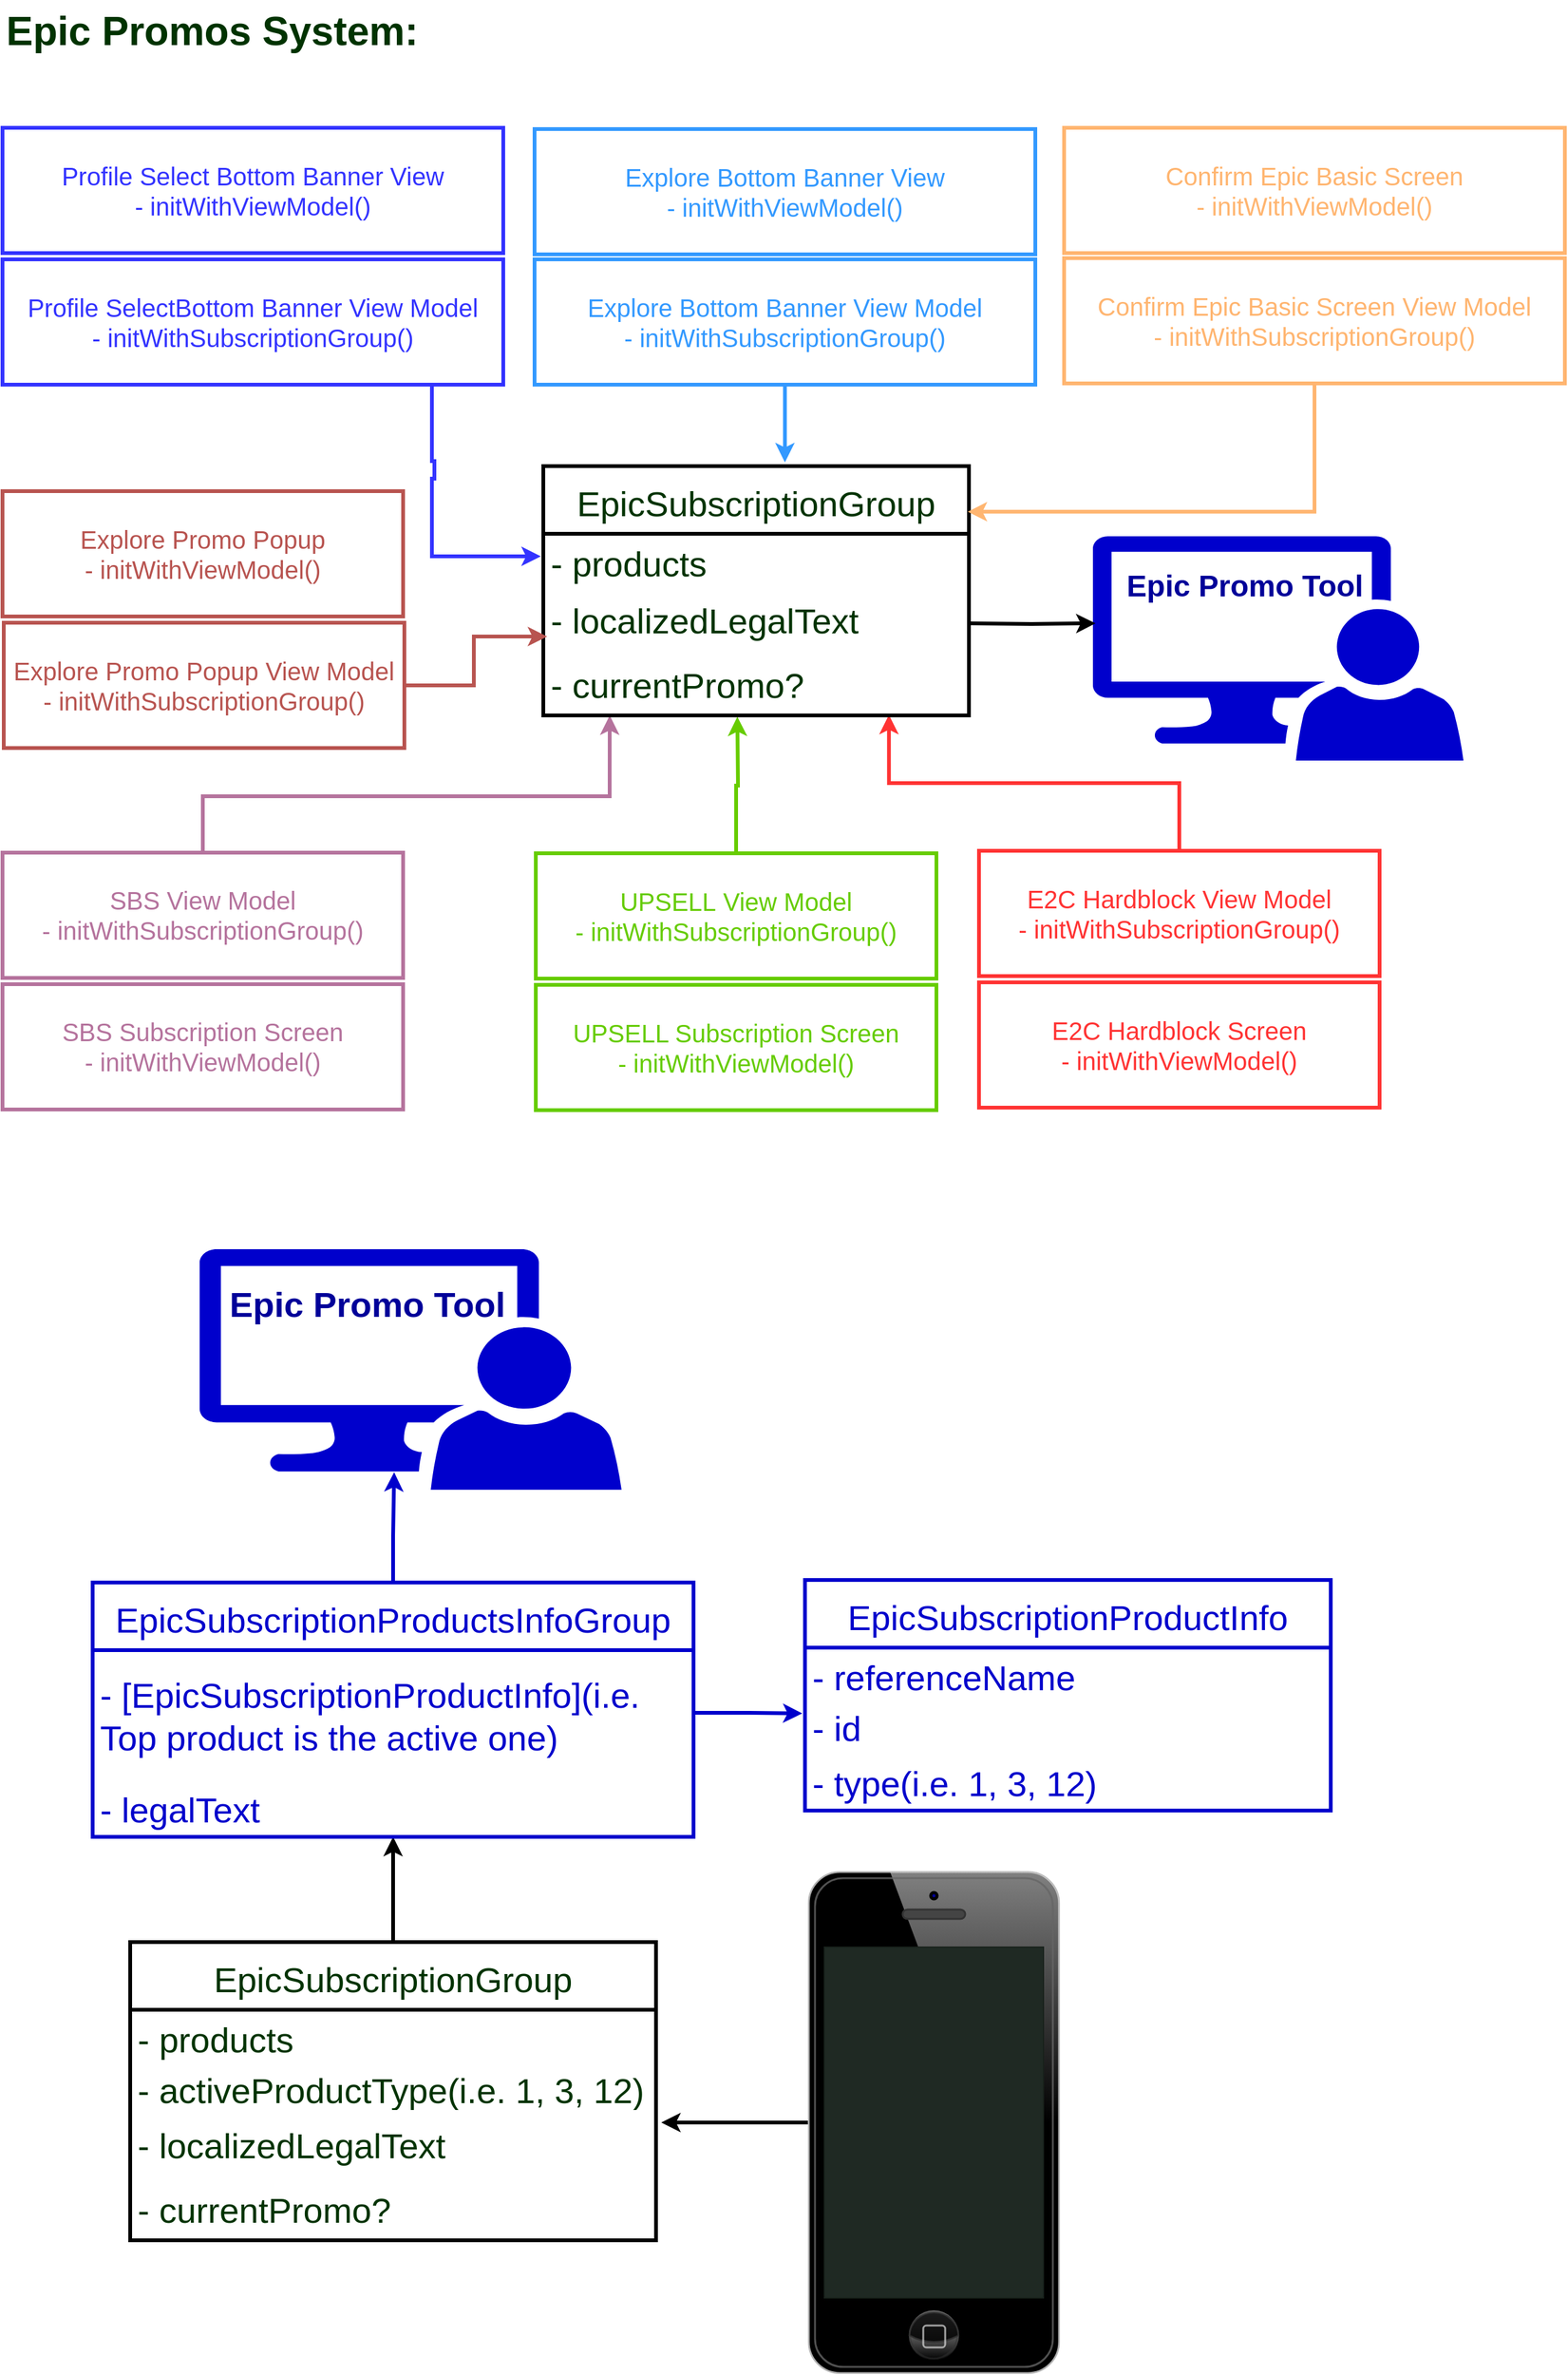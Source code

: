 <mxfile version="20.2.3" type="device"><diagram id="RHxJPSbuV6qexqlm0edb" name="Page-1"><mxGraphModel dx="1186" dy="599" grid="0" gridSize="10" guides="1" tooltips="1" connect="1" arrows="1" fold="1" page="1" pageScale="1" pageWidth="1400" pageHeight="2400" background="none" math="0" shadow="0"><root><mxCell id="0"/><mxCell id="1" parent="0"/><mxCell id="TrNGdBd6hg_rH0KwmXwy-1" value="&lt;font color=&quot;#3333ff&quot; style=&quot;font-size: 20px;&quot;&gt;Profile Select Bottom Banner View&lt;br&gt;- initWithViewModel()&lt;br&gt;&lt;/font&gt;" style="rounded=0;whiteSpace=wrap;html=1;fillColor=#FFFFFF;strokeColor=#3333FF;strokeWidth=3;" parent="1" vertex="1"><mxGeometry x="120" y="176" width="400" height="100" as="geometry"/></mxCell><mxCell id="TrNGdBd6hg_rH0KwmXwy-4" value="&lt;font style=&quot;font-size: 20px;&quot;&gt;SBS Subscription Screen&lt;br&gt;- initWithViewModel()&lt;br&gt;&lt;/font&gt;" style="rounded=0;whiteSpace=wrap;html=1;fillColor=#FFFFFF;strokeColor=#B5739D;fontColor=#B5739D;strokeWidth=3;" parent="1" vertex="1"><mxGeometry x="120" y="859.49" width="320" height="100" as="geometry"/></mxCell><mxCell id="TrNGdBd6hg_rH0KwmXwy-46" style="edgeStyle=orthogonalEdgeStyle;rounded=0;orthogonalLoop=1;jettySize=auto;html=1;fontSize=28;fontColor=#003300;strokeColor=#3333FF;strokeWidth=3;" parent="1" source="TrNGdBd6hg_rH0KwmXwy-6" edge="1"><mxGeometry relative="1" as="geometry"><mxPoint x="550" y="518" as="targetPoint"/><Array as="points"><mxPoint x="463" y="442"/><mxPoint x="465" y="442"/><mxPoint x="465" y="456"/><mxPoint x="463" y="456"/><mxPoint x="463" y="518"/></Array></mxGeometry></mxCell><mxCell id="TrNGdBd6hg_rH0KwmXwy-6" value="&lt;font color=&quot;#3333ff&quot; style=&quot;font-size: 20px;&quot;&gt;Profile Select&lt;/font&gt;&lt;span style=&quot;color: rgb(51, 51, 255); font-size: 20px;&quot;&gt;Bottom Banner&amp;nbsp;&lt;/span&gt;&lt;font color=&quot;#3333ff&quot; style=&quot;font-size: 20px;&quot;&gt;View Model&lt;br&gt;- initWithSubscriptionGroup()&lt;br&gt;&lt;/font&gt;" style="rounded=0;whiteSpace=wrap;html=1;fillColor=#FFFFFF;strokeColor=#3333FF;strokeWidth=3;" parent="1" vertex="1"><mxGeometry x="120" y="281" width="400" height="100" as="geometry"/></mxCell><mxCell id="TrNGdBd6hg_rH0KwmXwy-47" style="edgeStyle=orthogonalEdgeStyle;rounded=0;orthogonalLoop=1;jettySize=auto;html=1;fontSize=28;fontColor=#003300;strokeColor=#B5739D;strokeWidth=3;entryX=0.156;entryY=1.028;entryDx=0;entryDy=0;entryPerimeter=0;" parent="1" source="TrNGdBd6hg_rH0KwmXwy-10" edge="1"><mxGeometry relative="1" as="geometry"><Array as="points"><mxPoint x="280" y="709.49"/><mxPoint x="605" y="709.49"/></Array><mxPoint x="605.04" y="645.002" as="targetPoint"/></mxGeometry></mxCell><mxCell id="TrNGdBd6hg_rH0KwmXwy-10" value="&lt;span style=&quot;font-size: 20px;&quot;&gt;SBS View Model&lt;br&gt;- initWithSubscriptionGroup()&lt;br&gt;&lt;/span&gt;" style="rounded=0;whiteSpace=wrap;html=1;fillColor=#FFFFFF;strokeColor=#B5739D;fontColor=#B5739D;strokeWidth=3;" parent="1" vertex="1"><mxGeometry x="120" y="754.49" width="320" height="100" as="geometry"/></mxCell><mxCell id="TrNGdBd6hg_rH0KwmXwy-12" style="edgeStyle=orthogonalEdgeStyle;rounded=0;orthogonalLoop=1;jettySize=auto;html=1;exitX=0.5;exitY=1;exitDx=0;exitDy=0;" parent="1" source="TrNGdBd6hg_rH0KwmXwy-6" target="TrNGdBd6hg_rH0KwmXwy-6" edge="1"><mxGeometry relative="1" as="geometry"/></mxCell><mxCell id="TrNGdBd6hg_rH0KwmXwy-13" value="&lt;font style=&quot;font-size: 20px;&quot;&gt;Explore Bottom Banner View&lt;br&gt;- initWithViewModel()&lt;br&gt;&lt;/font&gt;" style="rounded=0;whiteSpace=wrap;html=1;fillColor=#FFFFFF;strokeColor=#3399FF;strokeWidth=3;fontColor=#3399FF;" parent="1" vertex="1"><mxGeometry x="545" y="177" width="400" height="100" as="geometry"/></mxCell><mxCell id="TrNGdBd6hg_rH0KwmXwy-45" style="edgeStyle=orthogonalEdgeStyle;rounded=0;orthogonalLoop=1;jettySize=auto;html=1;exitX=0.5;exitY=1;exitDx=0;exitDy=0;fontSize=28;fontColor=#003300;strokeColor=#3399FF;strokeWidth=3;" parent="1" source="TrNGdBd6hg_rH0KwmXwy-14" edge="1"><mxGeometry relative="1" as="geometry"><mxPoint x="745" y="443" as="targetPoint"/></mxGeometry></mxCell><mxCell id="TrNGdBd6hg_rH0KwmXwy-14" value="&lt;span style=&quot;font-size: 20px;&quot;&gt;Explore Bottom Banner&lt;/span&gt;&lt;span style=&quot;font-size: 20px;&quot;&gt;&amp;nbsp;View Model&lt;br&gt;&lt;/span&gt;&lt;font style=&quot;font-size: 20px;&quot;&gt;- initWithSubscriptionGroup()&lt;br&gt;&lt;/font&gt;" style="rounded=0;whiteSpace=wrap;html=1;fillColor=#FFFFFF;strokeColor=#3399FF;strokeWidth=3;fontColor=#3399FF;" parent="1" vertex="1"><mxGeometry x="545" y="281" width="400" height="100" as="geometry"/></mxCell><mxCell id="TrNGdBd6hg_rH0KwmXwy-23" value="&lt;font style=&quot;font-size: 20px;&quot;&gt;UPSELL Subscription Screen&lt;br&gt;- initWithViewModel()&lt;br&gt;&lt;/font&gt;" style="rounded=0;whiteSpace=wrap;html=1;fillColor=#FFFFFF;strokeColor=#66CC00;fontColor=#66CC00;strokeWidth=3;" parent="1" vertex="1"><mxGeometry x="546" y="860.02" width="320" height="100" as="geometry"/></mxCell><mxCell id="TrNGdBd6hg_rH0KwmXwy-49" style="edgeStyle=orthogonalEdgeStyle;rounded=0;orthogonalLoop=1;jettySize=auto;html=1;fontSize=28;fontColor=#003300;strokeColor=#66CC00;strokeWidth=3;" parent="1" source="TrNGdBd6hg_rH0KwmXwy-24" edge="1"><mxGeometry relative="1" as="geometry"><mxPoint x="707" y="646.02" as="targetPoint"/></mxGeometry></mxCell><mxCell id="TrNGdBd6hg_rH0KwmXwy-24" value="&lt;span style=&quot;font-size: 20px;&quot;&gt;UPSELL&lt;/span&gt;&lt;span style=&quot;font-size: 20px;&quot;&gt;&amp;nbsp;View Model&lt;br&gt;- initWithSubscriptionGroup()&lt;br&gt;&lt;/span&gt;" style="rounded=0;whiteSpace=wrap;html=1;fillColor=#FFFFFF;strokeColor=#66CC00;fontColor=#66CC00;strokeWidth=3;" parent="1" vertex="1"><mxGeometry x="546" y="755.02" width="320" height="100" as="geometry"/></mxCell><mxCell id="TrNGdBd6hg_rH0KwmXwy-25" value="&lt;font style=&quot;font-size: 20px;&quot;&gt;E2C Hardblock Screen&lt;br&gt;- initWithViewModel()&lt;br&gt;&lt;/font&gt;" style="rounded=0;whiteSpace=wrap;html=1;fillColor=#FFFFFF;strokeColor=#FF3333;fontColor=#FF3333;strokeWidth=3;" parent="1" vertex="1"><mxGeometry x="900" y="858.02" width="320" height="100" as="geometry"/></mxCell><mxCell id="38FH6P5Y6OmCpJ6QnFF3-6" style="edgeStyle=orthogonalEdgeStyle;rounded=0;orthogonalLoop=1;jettySize=auto;html=1;entryX=0.812;entryY=0.991;entryDx=0;entryDy=0;entryPerimeter=0;strokeColor=#FF3333;strokeWidth=3;" edge="1" parent="1" source="TrNGdBd6hg_rH0KwmXwy-26" target="TrNGdBd6hg_rH0KwmXwy-40"><mxGeometry relative="1" as="geometry"/></mxCell><mxCell id="TrNGdBd6hg_rH0KwmXwy-26" value="&lt;span style=&quot;font-size: 20px;&quot;&gt;E2C Hardblock View Model&lt;br&gt;- initWithSubscriptionGroup()&lt;br&gt;&lt;/span&gt;" style="rounded=0;whiteSpace=wrap;html=1;fillColor=#FFFFFF;strokeColor=#FF3333;fontColor=#FF3333;strokeWidth=3;" parent="1" vertex="1"><mxGeometry x="900" y="753.02" width="320" height="100" as="geometry"/></mxCell><mxCell id="TrNGdBd6hg_rH0KwmXwy-31" value="&lt;font color=&quot;#003300&quot; size=&quot;1&quot;&gt;&lt;b style=&quot;font-size: 32px;&quot;&gt;Epic Promos System:&lt;/b&gt;&lt;/font&gt;" style="text;html=1;resizable=0;autosize=1;align=left;verticalAlign=middle;points=[];fillColor=none;strokeColor=none;rounded=0;fontColor=#FF3333;" parent="1" vertex="1"><mxGeometry x="121" y="74" width="347" height="50" as="geometry"/></mxCell><mxCell id="TrNGdBd6hg_rH0KwmXwy-36" value="EpicSubscriptionGroup" style="swimlane;fontStyle=0;childLayout=stackLayout;horizontal=1;startSize=54;horizontalStack=0;resizeParent=1;resizeParentMax=0;resizeLast=0;collapsible=1;marginBottom=0;fontSize=28;fontColor=#003300;strokeColor=#000000;strokeWidth=3;" parent="1" vertex="1"><mxGeometry x="552" y="446" width="340" height="199" as="geometry"/></mxCell><mxCell id="TrNGdBd6hg_rH0KwmXwy-37" value="- products" style="text;strokeColor=none;fillColor=none;align=left;verticalAlign=middle;spacingLeft=4;spacingRight=4;overflow=hidden;points=[[0,0.5],[1,0.5]];portConstraint=eastwest;rotatable=0;fontSize=28;fontColor=#003300;" parent="TrNGdBd6hg_rH0KwmXwy-36" vertex="1"><mxGeometry y="54" width="340" height="42" as="geometry"/></mxCell><mxCell id="TrNGdBd6hg_rH0KwmXwy-39" value="- localizedLegalText" style="text;strokeColor=none;fillColor=none;align=left;verticalAlign=middle;spacingLeft=4;spacingRight=4;overflow=hidden;points=[[0,0.5],[1,0.5]];portConstraint=eastwest;rotatable=0;fontSize=28;fontColor=#003300;" parent="TrNGdBd6hg_rH0KwmXwy-36" vertex="1"><mxGeometry y="96" width="340" height="49" as="geometry"/></mxCell><mxCell id="TrNGdBd6hg_rH0KwmXwy-40" value="- currentPromo?" style="text;strokeColor=none;fillColor=none;align=left;verticalAlign=middle;spacingLeft=4;spacingRight=4;overflow=hidden;points=[[0,0.5],[1,0.5]];portConstraint=eastwest;rotatable=0;fontSize=28;fontColor=#003300;" parent="TrNGdBd6hg_rH0KwmXwy-36" vertex="1"><mxGeometry y="145" width="340" height="54" as="geometry"/></mxCell><mxCell id="TrNGdBd6hg_rH0KwmXwy-41" value="&lt;font color=&quot;#b85450&quot; style=&quot;font-size: 20px;&quot;&gt;Explore Promo Popup&lt;br&gt;- initWithViewModel()&lt;br&gt;&lt;/font&gt;" style="rounded=0;whiteSpace=wrap;html=1;fillColor=#FFFFFF;strokeColor=#B85450;strokeWidth=3;" parent="1" vertex="1"><mxGeometry x="120" y="466" width="320" height="100" as="geometry"/></mxCell><mxCell id="TrNGdBd6hg_rH0KwmXwy-44" style="edgeStyle=orthogonalEdgeStyle;rounded=0;orthogonalLoop=1;jettySize=auto;html=1;entryX=0.009;entryY=0.816;entryDx=0;entryDy=0;entryPerimeter=0;fontSize=28;fontColor=#003300;strokeColor=#B85450;strokeWidth=3;" parent="1" source="TrNGdBd6hg_rH0KwmXwy-43" target="TrNGdBd6hg_rH0KwmXwy-39" edge="1"><mxGeometry relative="1" as="geometry"/></mxCell><mxCell id="TrNGdBd6hg_rH0KwmXwy-43" value="&lt;span style=&quot;color: rgb(184, 84, 80); font-size: 20px;&quot;&gt;Explore Promo Popup View Model&lt;br&gt;&lt;/span&gt;&lt;font color=&quot;#b85450&quot; style=&quot;font-size: 20px;&quot;&gt;- initWithSubscriptionGroup()&lt;br&gt;&lt;/font&gt;" style="rounded=0;whiteSpace=wrap;html=1;fillColor=#FFFFFF;strokeColor=#B85450;strokeWidth=3;" parent="1" vertex="1"><mxGeometry x="121" y="571" width="320" height="100" as="geometry"/></mxCell><mxCell id="TrNGdBd6hg_rH0KwmXwy-72" style="edgeStyle=orthogonalEdgeStyle;rounded=0;orthogonalLoop=1;jettySize=auto;html=1;fontSize=28;fontColor=#0000CC;strokeColor=#000000;strokeWidth=3;" parent="1" source="TrNGdBd6hg_rH0KwmXwy-51" edge="1"><mxGeometry relative="1" as="geometry"><mxPoint x="432" y="1540" as="targetPoint"/></mxGeometry></mxCell><mxCell id="TrNGdBd6hg_rH0KwmXwy-51" value="EpicSubscriptionGroup" style="swimlane;fontStyle=0;childLayout=stackLayout;horizontal=1;startSize=54;horizontalStack=0;resizeParent=1;resizeParentMax=0;resizeLast=0;collapsible=1;marginBottom=0;fontSize=28;fontColor=#003300;strokeColor=#000000;strokeWidth=3;" parent="1" vertex="1"><mxGeometry x="222" y="1624" width="420" height="238" as="geometry"/></mxCell><mxCell id="TrNGdBd6hg_rH0KwmXwy-52" value="- products" style="text;strokeColor=none;fillColor=none;align=left;verticalAlign=middle;spacingLeft=4;spacingRight=4;overflow=hidden;points=[[0,0.5],[1,0.5]];portConstraint=eastwest;rotatable=0;fontSize=28;fontColor=#003300;" parent="TrNGdBd6hg_rH0KwmXwy-51" vertex="1"><mxGeometry y="54" width="420" height="42" as="geometry"/></mxCell><mxCell id="TrNGdBd6hg_rH0KwmXwy-53" value="- activeProductType(i.e. 1, 3, 12)" style="text;strokeColor=none;fillColor=none;align=left;verticalAlign=middle;spacingLeft=4;spacingRight=4;overflow=hidden;points=[[0,0.5],[1,0.5]];portConstraint=eastwest;rotatable=0;fontSize=28;fontColor=#003300;" parent="TrNGdBd6hg_rH0KwmXwy-51" vertex="1"><mxGeometry y="96" width="420" height="39" as="geometry"/></mxCell><mxCell id="TrNGdBd6hg_rH0KwmXwy-54" value="- localizedLegalText" style="text;strokeColor=none;fillColor=none;align=left;verticalAlign=middle;spacingLeft=4;spacingRight=4;overflow=hidden;points=[[0,0.5],[1,0.5]];portConstraint=eastwest;rotatable=0;fontSize=28;fontColor=#003300;" parent="TrNGdBd6hg_rH0KwmXwy-51" vertex="1"><mxGeometry y="135" width="420" height="49" as="geometry"/></mxCell><mxCell id="TrNGdBd6hg_rH0KwmXwy-55" value="- currentPromo?" style="text;strokeColor=none;fillColor=none;align=left;verticalAlign=middle;spacingLeft=4;spacingRight=4;overflow=hidden;points=[[0,0.5],[1,0.5]];portConstraint=eastwest;rotatable=0;fontSize=28;fontColor=#003300;" parent="TrNGdBd6hg_rH0KwmXwy-51" vertex="1"><mxGeometry y="184" width="420" height="54" as="geometry"/></mxCell><mxCell id="TrNGdBd6hg_rH0KwmXwy-56" value="EpicSubscriptionProductInfo" style="swimlane;fontStyle=0;childLayout=stackLayout;horizontal=1;startSize=54;horizontalStack=0;resizeParent=1;resizeParentMax=0;resizeLast=0;collapsible=1;marginBottom=0;fontSize=28;fontColor=#0000CC;strokeColor=#0000CC;strokeWidth=3;" parent="1" vertex="1"><mxGeometry x="761" y="1335" width="420" height="184" as="geometry"/></mxCell><mxCell id="TrNGdBd6hg_rH0KwmXwy-57" value="- referenceName" style="text;strokeColor=none;fillColor=none;align=left;verticalAlign=middle;spacingLeft=4;spacingRight=4;overflow=hidden;points=[[0,0.5],[1,0.5]];portConstraint=eastwest;rotatable=0;fontSize=28;fontColor=#0000CC;" parent="TrNGdBd6hg_rH0KwmXwy-56" vertex="1"><mxGeometry y="54" width="420" height="42" as="geometry"/></mxCell><mxCell id="TrNGdBd6hg_rH0KwmXwy-58" value="- id" style="text;strokeColor=none;fillColor=none;align=left;verticalAlign=middle;spacingLeft=4;spacingRight=4;overflow=hidden;points=[[0,0.5],[1,0.5]];portConstraint=eastwest;rotatable=0;fontSize=28;fontColor=#0000CC;" parent="TrNGdBd6hg_rH0KwmXwy-56" vertex="1"><mxGeometry y="96" width="420" height="39" as="geometry"/></mxCell><mxCell id="TrNGdBd6hg_rH0KwmXwy-59" value="- type(i.e. 1, 3, 12)" style="text;strokeColor=none;fillColor=none;align=left;verticalAlign=middle;spacingLeft=4;spacingRight=4;overflow=hidden;points=[[0,0.5],[1,0.5]];portConstraint=eastwest;rotatable=0;fontSize=28;fontColor=#0000CC;" parent="TrNGdBd6hg_rH0KwmXwy-56" vertex="1"><mxGeometry y="135" width="420" height="49" as="geometry"/></mxCell><mxCell id="TrNGdBd6hg_rH0KwmXwy-69" style="edgeStyle=orthogonalEdgeStyle;rounded=0;orthogonalLoop=1;jettySize=auto;html=1;entryX=0.461;entryY=0.927;entryDx=0;entryDy=0;entryPerimeter=0;fontSize=28;fontColor=#0000CC;strokeColor=#0000CC;strokeWidth=3;" parent="1" source="TrNGdBd6hg_rH0KwmXwy-61" target="TrNGdBd6hg_rH0KwmXwy-65" edge="1"><mxGeometry relative="1" as="geometry"/></mxCell><mxCell id="TrNGdBd6hg_rH0KwmXwy-61" value="EpicSubscriptionProductsInfoGroup" style="swimlane;fontStyle=0;childLayout=stackLayout;horizontal=1;startSize=54;horizontalStack=0;resizeParent=1;resizeParentMax=0;resizeLast=0;collapsible=1;marginBottom=0;fontSize=28;fontColor=#0000CC;strokeColor=#0000CC;strokeWidth=3;" parent="1" vertex="1"><mxGeometry x="192" y="1337" width="480" height="203" as="geometry"/></mxCell><mxCell id="TrNGdBd6hg_rH0KwmXwy-62" value="- [EpicSubscriptionProductInfo](i.e. &#10;Top product is the active one)" style="text;strokeColor=none;fillColor=none;align=left;verticalAlign=middle;spacingLeft=4;spacingRight=4;overflow=hidden;points=[[0,0.5],[1,0.5]];portConstraint=eastwest;rotatable=0;fontSize=28;fontColor=#0000CC;" parent="TrNGdBd6hg_rH0KwmXwy-61" vertex="1"><mxGeometry y="54" width="480" height="100" as="geometry"/></mxCell><mxCell id="TrNGdBd6hg_rH0KwmXwy-64" value="- legalText" style="text;strokeColor=none;fillColor=none;align=left;verticalAlign=middle;spacingLeft=4;spacingRight=4;overflow=hidden;points=[[0,0.5],[1,0.5]];portConstraint=eastwest;rotatable=0;fontSize=28;fontColor=#0000CC;" parent="TrNGdBd6hg_rH0KwmXwy-61" vertex="1"><mxGeometry y="154" width="480" height="49" as="geometry"/></mxCell><mxCell id="TrNGdBd6hg_rH0KwmXwy-65" value="" style="sketch=0;pointerEvents=1;shadow=0;dashed=0;html=1;strokeColor=none;labelPosition=center;verticalLabelPosition=bottom;verticalAlign=top;align=center;fillColor=#0000CC;shape=mxgraph.mscae.system_center.admin_console;fontSize=28;fontColor=#003300;" parent="1" vertex="1"><mxGeometry x="277.5" y="1071" width="337" height="192" as="geometry"/></mxCell><mxCell id="TrNGdBd6hg_rH0KwmXwy-66" value="&lt;b&gt;&lt;font color=&quot;#000099&quot;&gt;Epic Promo Tool&lt;/font&gt;&lt;/b&gt;" style="text;html=1;resizable=0;autosize=1;align=center;verticalAlign=middle;points=[];fillColor=none;strokeColor=none;rounded=0;fontSize=28;fontColor=#003300;" parent="1" vertex="1"><mxGeometry x="292" y="1092" width="238" height="46" as="geometry"/></mxCell><mxCell id="TrNGdBd6hg_rH0KwmXwy-73" value="" style="sketch=0;pointerEvents=1;shadow=0;dashed=0;html=1;strokeColor=none;labelPosition=center;verticalLabelPosition=bottom;verticalAlign=top;align=center;fillColor=#0000CC;shape=mxgraph.mscae.system_center.admin_console;fontSize=28;fontColor=#003300;" parent="1" vertex="1"><mxGeometry x="991" y="502" width="296" height="179" as="geometry"/></mxCell><mxCell id="TrNGdBd6hg_rH0KwmXwy-74" value="&lt;b style=&quot;font-size: 24px;&quot;&gt;&lt;font color=&quot;#000099&quot; style=&quot;font-size: 24px;&quot;&gt;Epic Promo Tool&lt;/font&gt;&lt;/b&gt;" style="text;html=1;resizable=0;autosize=1;align=center;verticalAlign=middle;points=[];fillColor=none;strokeColor=none;rounded=0;fontSize=24;fontColor=#003300;" parent="1" vertex="1"><mxGeometry x="1008" y="521" width="207" height="41" as="geometry"/></mxCell><mxCell id="TrNGdBd6hg_rH0KwmXwy-75" style="edgeStyle=orthogonalEdgeStyle;rounded=0;orthogonalLoop=1;jettySize=auto;html=1;entryX=0.007;entryY=0.388;entryDx=0;entryDy=0;entryPerimeter=0;fontSize=24;fontColor=#0000CC;strokeColor=#000000;strokeWidth=3;" parent="1" target="TrNGdBd6hg_rH0KwmXwy-73" edge="1"><mxGeometry relative="1" as="geometry"><mxPoint x="892" y="571.452" as="sourcePoint"/></mxGeometry></mxCell><mxCell id="38FH6P5Y6OmCpJ6QnFF3-3" style="edgeStyle=orthogonalEdgeStyle;rounded=0;orthogonalLoop=1;jettySize=auto;html=1;strokeWidth=3;entryX=1.01;entryY=0.184;entryDx=0;entryDy=0;entryPerimeter=0;" edge="1" parent="1" source="38FH6P5Y6OmCpJ6QnFF3-1" target="TrNGdBd6hg_rH0KwmXwy-54"><mxGeometry relative="1" as="geometry"><mxPoint x="721" y="1768" as="targetPoint"/></mxGeometry></mxCell><mxCell id="38FH6P5Y6OmCpJ6QnFF3-1" value="" style="verticalLabelPosition=bottom;verticalAlign=top;html=1;shadow=0;dashed=0;strokeWidth=1;shape=mxgraph.ios.iPhone;bgStyle=bgGreen;fillColor=#aaaaaa;sketch=0;" vertex="1" parent="1"><mxGeometry x="764" y="1568" width="200" height="400" as="geometry"/></mxCell><mxCell id="38FH6P5Y6OmCpJ6QnFF3-5" style="edgeStyle=orthogonalEdgeStyle;rounded=0;orthogonalLoop=1;jettySize=auto;html=1;entryX=-0.005;entryY=0.269;entryDx=0;entryDy=0;entryPerimeter=0;strokeWidth=3;strokeColor=#0000CC;" edge="1" parent="1" source="TrNGdBd6hg_rH0KwmXwy-62" target="TrNGdBd6hg_rH0KwmXwy-58"><mxGeometry relative="1" as="geometry"/></mxCell><mxCell id="38FH6P5Y6OmCpJ6QnFF3-7" value="&lt;font style=&quot;font-size: 20px;&quot;&gt;Confirm Epic Basic Screen&lt;br&gt;- initWithViewModel()&lt;br&gt;&lt;/font&gt;" style="rounded=0;whiteSpace=wrap;html=1;fillColor=#FFFFFF;strokeColor=#FFB570;strokeWidth=3;fontColor=#FFB570;" vertex="1" parent="1"><mxGeometry x="968" y="176" width="400" height="100" as="geometry"/></mxCell><mxCell id="38FH6P5Y6OmCpJ6QnFF3-8" style="edgeStyle=orthogonalEdgeStyle;rounded=0;orthogonalLoop=1;jettySize=auto;html=1;exitX=0.5;exitY=1;exitDx=0;exitDy=0;fontSize=28;fontColor=#003300;strokeColor=#FFB570;strokeWidth=3;entryX=0.997;entryY=0.183;entryDx=0;entryDy=0;entryPerimeter=0;" edge="1" parent="1" source="38FH6P5Y6OmCpJ6QnFF3-9" target="TrNGdBd6hg_rH0KwmXwy-36"><mxGeometry relative="1" as="geometry"><mxPoint x="1168" y="442" as="targetPoint"/><Array as="points"><mxPoint x="1168" y="482"/></Array></mxGeometry></mxCell><mxCell id="38FH6P5Y6OmCpJ6QnFF3-9" value="&lt;span style=&quot;font-size: 20px;&quot;&gt;Confirm Epic Basic Screen&lt;/span&gt;&lt;span style=&quot;font-size: 20px;&quot;&gt;&amp;nbsp;View Model&lt;br&gt;&lt;/span&gt;&lt;font style=&quot;font-size: 20px;&quot;&gt;- initWithSubscriptionGroup()&lt;br&gt;&lt;/font&gt;" style="rounded=0;whiteSpace=wrap;html=1;fillColor=#FFFFFF;strokeColor=#FFB570;strokeWidth=3;fontColor=#FFB570;" vertex="1" parent="1"><mxGeometry x="968" y="280" width="400" height="100" as="geometry"/></mxCell></root></mxGraphModel></diagram></mxfile>